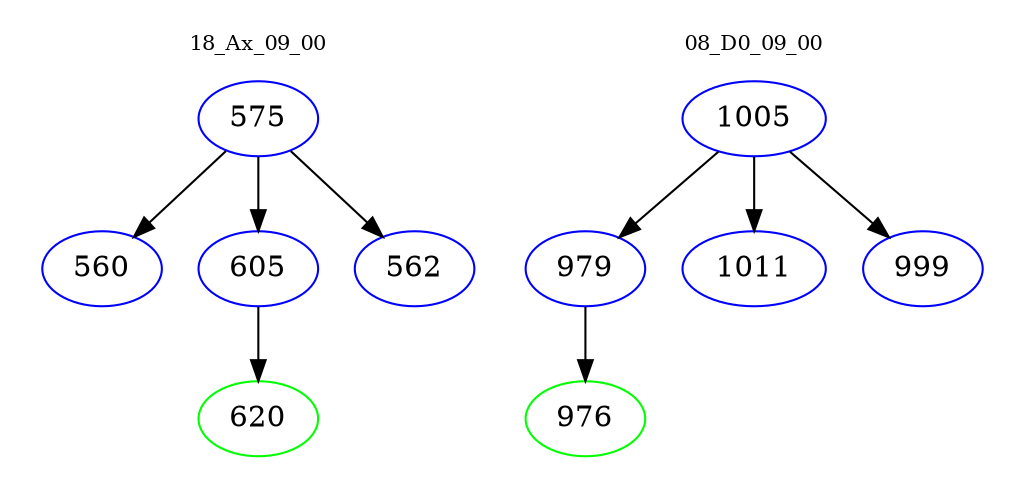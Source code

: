 digraph{
subgraph cluster_0 {
color = white
label = "18_Ax_09_00";
fontsize=10;
T0_575 [label="575", color="blue"]
T0_575 -> T0_560 [color="black"]
T0_560 [label="560", color="blue"]
T0_575 -> T0_605 [color="black"]
T0_605 [label="605", color="blue"]
T0_605 -> T0_620 [color="black"]
T0_620 [label="620", color="green"]
T0_575 -> T0_562 [color="black"]
T0_562 [label="562", color="blue"]
}
subgraph cluster_1 {
color = white
label = "08_D0_09_00";
fontsize=10;
T1_1005 [label="1005", color="blue"]
T1_1005 -> T1_979 [color="black"]
T1_979 [label="979", color="blue"]
T1_979 -> T1_976 [color="black"]
T1_976 [label="976", color="green"]
T1_1005 -> T1_1011 [color="black"]
T1_1011 [label="1011", color="blue"]
T1_1005 -> T1_999 [color="black"]
T1_999 [label="999", color="blue"]
}
}
